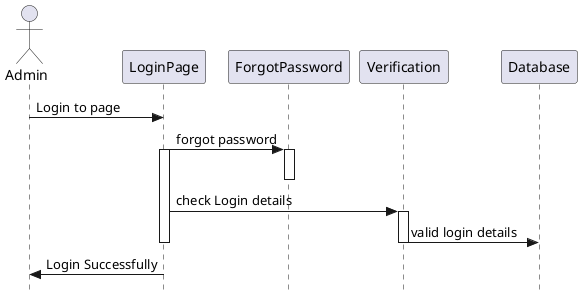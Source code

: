@startuml 
skinparam Style strictuml

actor Admin 
Admin ->LoginPage : Login to page
LoginPage -> ForgotPassword :forgot password

activate LoginPage

activate ForgotPassword

deactivate ForgotPassword
LoginPage -> Verification :check Login details
activate Verification
Verification -> Database :valid login details
deactivate Verification
deactivate LoginPage






LoginPage -> Admin : Login Successfully
@enduml